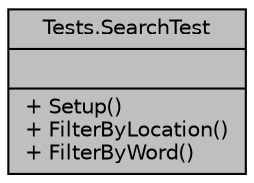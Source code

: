 digraph "Tests.SearchTest"
{
 // INTERACTIVE_SVG=YES
 // LATEX_PDF_SIZE
  edge [fontname="Helvetica",fontsize="10",labelfontname="Helvetica",labelfontsize="10"];
  node [fontname="Helvetica",fontsize="10",shape=record];
  Node1 [label="{Tests.SearchTest\n||+ Setup()\l+ FilterByLocation()\l+ FilterByWord()\l}",height=0.2,width=0.4,color="black", fillcolor="grey75", style="filled", fontcolor="black",tooltip="Prueba de la clase Search."];
}

